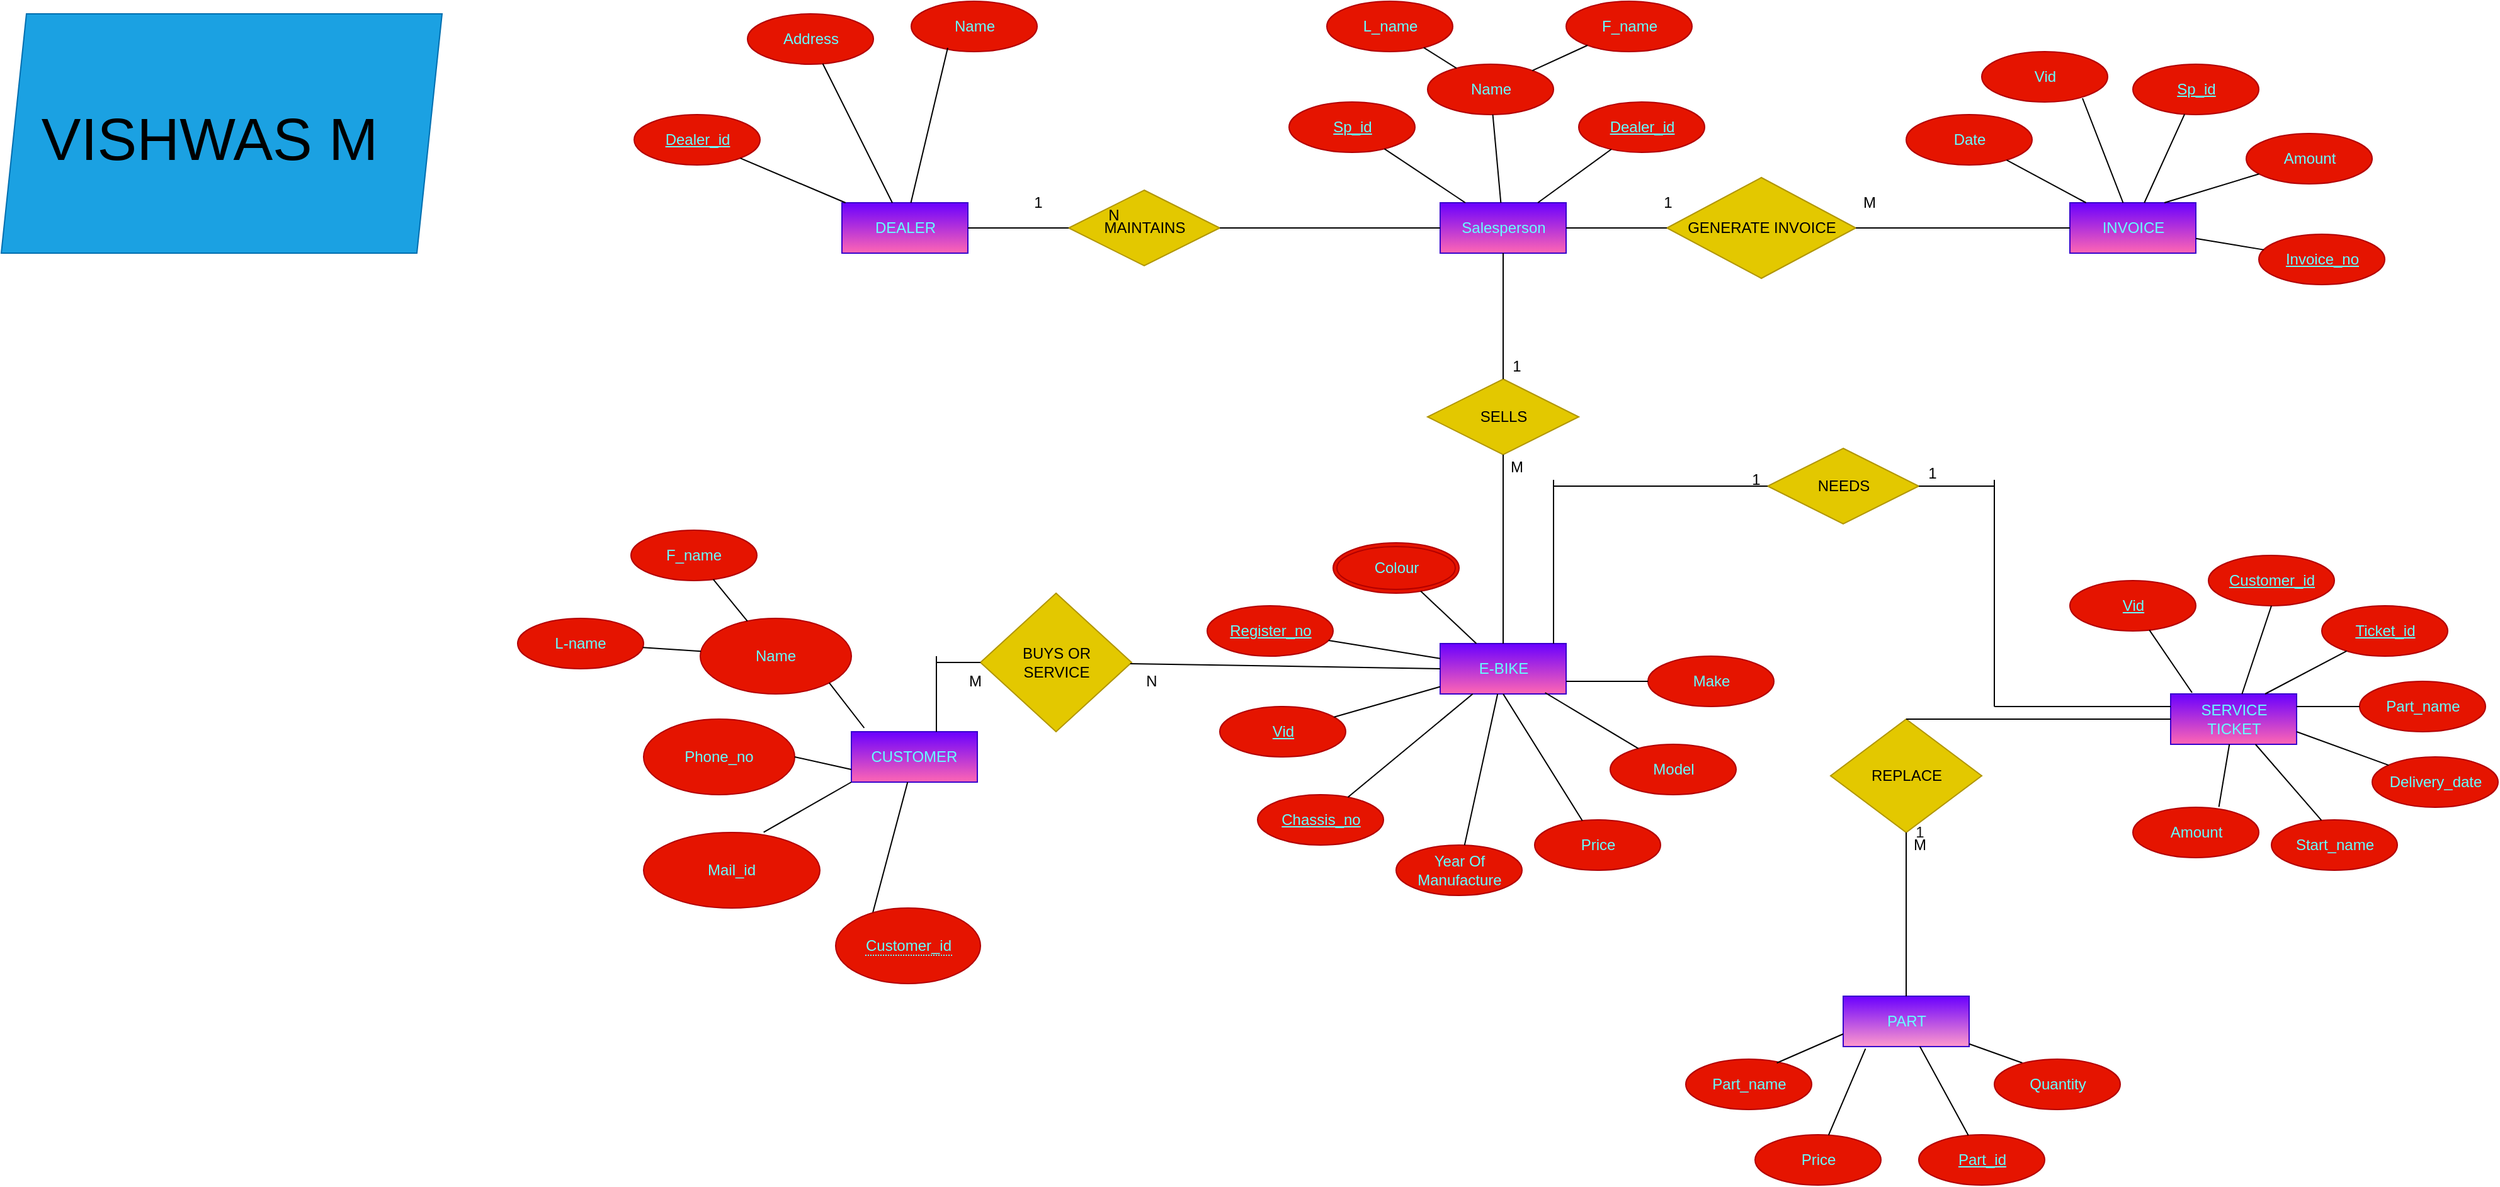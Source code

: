 <mxfile version="20.2.4" type="google"><diagram id="R2lEEEUBdFMjLlhIrx00" name="Page-1"><mxGraphModel grid="1" page="1" gridSize="10" guides="1" tooltips="1" connect="1" arrows="1" fold="1" pageScale="1" pageWidth="4681" pageHeight="3300" math="0" shadow="0" extFonts="Permanent Marker^https://fonts.googleapis.com/css?family=Permanent+Marker"><root><mxCell id="0"/><mxCell id="1" parent="0"/><mxCell id="lqCr8mgUIcPJCcZTDcPw-1" value="DEALER" style="whiteSpace=wrap;html=1;align=center;fillColor=#6a00ff;fontColor=#66FFFF;strokeColor=#3700CC;gradientColor=#FF66B3;" vertex="1" parent="1"><mxGeometry x="857.5" y="440" width="100" height="40" as="geometry"/></mxCell><mxCell id="lqCr8mgUIcPJCcZTDcPw-12" value="CUSTOMER" style="whiteSpace=wrap;html=1;align=center;fillColor=#6a00ff;fontColor=#66FFFF;strokeColor=#3700CC;gradientColor=#FF66B3;" vertex="1" parent="1"><mxGeometry x="865" y="860" width="100" height="40" as="geometry"/></mxCell><mxCell id="lqCr8mgUIcPJCcZTDcPw-13" value="MAINTAINS" style="shape=rhombus;perimeter=rhombusPerimeter;whiteSpace=wrap;html=1;align=center;fontColor=#000000;fillColor=#e3c800;strokeColor=#B09500;" vertex="1" parent="1"><mxGeometry x="1037.5" y="430" width="120" height="60" as="geometry"/></mxCell><mxCell id="lqCr8mgUIcPJCcZTDcPw-15" value="Phone_no" style="ellipse;whiteSpace=wrap;html=1;fillColor=#e51400;fontColor=#66FFFF;strokeColor=#B20000;" vertex="1" parent="1"><mxGeometry x="700" y="850" width="120" height="60" as="geometry"/></mxCell><mxCell id="lqCr8mgUIcPJCcZTDcPw-25" value="Mail_id" style="ellipse;whiteSpace=wrap;html=1;align=center;fillColor=#e51400;fontColor=#66FFFF;strokeColor=#B20000;" vertex="1" parent="1"><mxGeometry x="700" y="940" width="140" height="60" as="geometry"/></mxCell><mxCell id="lqCr8mgUIcPJCcZTDcPw-27" value="Name" style="ellipse;whiteSpace=wrap;html=1;fillColor=#e51400;fontColor=#66FFFF;strokeColor=#B20000;" vertex="1" parent="1"><mxGeometry x="745" y="770" width="120" height="60" as="geometry"/></mxCell><mxCell id="lqCr8mgUIcPJCcZTDcPw-31" value="" style="endArrow=none;html=1;rounded=0;exitX=0;exitY=1;exitDx=0;exitDy=0;entryX=0.681;entryY=-0.003;entryDx=0;entryDy=0;entryPerimeter=0;fontColor=#66FFFF;" edge="1" parent="1" source="lqCr8mgUIcPJCcZTDcPw-12" target="lqCr8mgUIcPJCcZTDcPw-25"><mxGeometry relative="1" as="geometry"><mxPoint x="880" y="930" as="sourcePoint"/><mxPoint x="1040" y="930" as="targetPoint"/></mxGeometry></mxCell><mxCell id="lqCr8mgUIcPJCcZTDcPw-33" value="" style="endArrow=none;html=1;rounded=0;exitX=1;exitY=1;exitDx=0;exitDy=0;entryX=0.102;entryY=-0.075;entryDx=0;entryDy=0;entryPerimeter=0;fontColor=#66FFFF;" edge="1" parent="1" source="lqCr8mgUIcPJCcZTDcPw-27" target="lqCr8mgUIcPJCcZTDcPw-12"><mxGeometry relative="1" as="geometry"><mxPoint x="880" y="930" as="sourcePoint"/><mxPoint x="1040" y="930" as="targetPoint"/></mxGeometry></mxCell><mxCell id="lqCr8mgUIcPJCcZTDcPw-34" value="" style="endArrow=none;html=1;rounded=0;exitX=1;exitY=0.5;exitDx=0;exitDy=0;entryX=0;entryY=0.75;entryDx=0;entryDy=0;fontColor=#66FFFF;" edge="1" parent="1" source="lqCr8mgUIcPJCcZTDcPw-15" target="lqCr8mgUIcPJCcZTDcPw-12"><mxGeometry relative="1" as="geometry"><mxPoint x="880" y="930" as="sourcePoint"/><mxPoint x="1040" y="930" as="targetPoint"/></mxGeometry></mxCell><mxCell id="lqCr8mgUIcPJCcZTDcPw-35" value="" style="endArrow=none;html=1;rounded=0;entryX=0;entryY=1;entryDx=0;entryDy=0;fontColor=#66FFFF;" edge="1" parent="1" source="lqCr8mgUIcPJCcZTDcPw-12" target="lqCr8mgUIcPJCcZTDcPw-69"><mxGeometry relative="1" as="geometry"><mxPoint x="880" y="930" as="sourcePoint"/><mxPoint x="902.763" y="930.631" as="targetPoint"/></mxGeometry></mxCell><mxCell id="lqCr8mgUIcPJCcZTDcPw-40" value="INVOICE" style="whiteSpace=wrap;html=1;align=center;fillColor=#6a00ff;fontColor=#66FFFF;strokeColor=#3700CC;gradientColor=#FF66B3;" vertex="1" parent="1"><mxGeometry x="1832.5" y="440" width="100" height="40" as="geometry"/></mxCell><mxCell id="lqCr8mgUIcPJCcZTDcPw-41" value="SERVICE TICKET" style="whiteSpace=wrap;html=1;align=center;fillColor=#6a00ff;fontColor=#66FFFF;strokeColor=#3700CC;gradientColor=#FF66B3;" vertex="1" parent="1"><mxGeometry x="1912.5" y="830" width="100" height="40" as="geometry"/></mxCell><mxCell id="lqCr8mgUIcPJCcZTDcPw-43" value="Amount" style="ellipse;whiteSpace=wrap;html=1;align=center;fillColor=#e51400;fontColor=#66FFFF;strokeColor=#B20000;" vertex="1" parent="1"><mxGeometry x="1972.5" y="385" width="100" height="40" as="geometry"/></mxCell><mxCell id="lqCr8mgUIcPJCcZTDcPw-44" value="Vid" style="ellipse;whiteSpace=wrap;html=1;align=center;fillColor=#e51400;fontColor=#66FFFF;strokeColor=#B20000;" vertex="1" parent="1"><mxGeometry x="1762.5" y="320" width="100" height="40" as="geometry"/></mxCell><mxCell id="lqCr8mgUIcPJCcZTDcPw-45" value="Delivery_date" style="ellipse;whiteSpace=wrap;html=1;align=center;fillColor=#e51400;fontColor=#66FFFF;strokeColor=#B20000;" vertex="1" parent="1"><mxGeometry x="2072.5" y="880" width="100" height="40" as="geometry"/></mxCell><mxCell id="lqCr8mgUIcPJCcZTDcPw-46" value="Start_name" style="ellipse;whiteSpace=wrap;html=1;align=center;fillColor=#e51400;fontColor=#66FFFF;strokeColor=#B20000;" vertex="1" parent="1"><mxGeometry x="1992.5" y="930" width="100" height="40" as="geometry"/></mxCell><mxCell id="lqCr8mgUIcPJCcZTDcPw-47" value="Amount" style="ellipse;whiteSpace=wrap;html=1;align=center;fillColor=#e51400;fontColor=#66FFFF;strokeColor=#B20000;" vertex="1" parent="1"><mxGeometry x="1882.5" y="920" width="100" height="40" as="geometry"/></mxCell><mxCell id="lqCr8mgUIcPJCcZTDcPw-48" value="Part_name" style="ellipse;whiteSpace=wrap;html=1;align=center;fillColor=#e51400;fontColor=#66FFFF;strokeColor=#B20000;" vertex="1" parent="1"><mxGeometry x="2062.5" y="820" width="100" height="40" as="geometry"/></mxCell><mxCell id="lqCr8mgUIcPJCcZTDcPw-50" value="Date" style="ellipse;whiteSpace=wrap;html=1;align=center;fillColor=#e51400;fontColor=#66FFFF;strokeColor=#B20000;" vertex="1" parent="1"><mxGeometry x="1702.5" y="370" width="100" height="40" as="geometry"/></mxCell><mxCell id="lqCr8mgUIcPJCcZTDcPw-55" value="Invoice_no" style="ellipse;whiteSpace=wrap;html=1;align=center;fontStyle=4;fillColor=#e51400;fontColor=#66FFFF;strokeColor=#B20000;" vertex="1" parent="1"><mxGeometry x="1982.5" y="465" width="100" height="40" as="geometry"/></mxCell><mxCell id="lqCr8mgUIcPJCcZTDcPw-56" value="Sp_id" style="ellipse;whiteSpace=wrap;html=1;align=center;fontStyle=4;fillColor=#e51400;fontColor=#66FFFF;strokeColor=#B20000;" vertex="1" parent="1"><mxGeometry x="1882.5" y="330" width="100" height="40" as="geometry"/></mxCell><mxCell id="lqCr8mgUIcPJCcZTDcPw-57" value="" style="endArrow=none;html=1;rounded=0;fontColor=#66FFFF;" edge="1" parent="1" source="lqCr8mgUIcPJCcZTDcPw-50" target="lqCr8mgUIcPJCcZTDcPw-40"><mxGeometry relative="1" as="geometry"><mxPoint x="1682.5" y="560" as="sourcePoint"/><mxPoint x="1842.5" y="560" as="targetPoint"/></mxGeometry></mxCell><mxCell id="lqCr8mgUIcPJCcZTDcPw-58" value="" style="endArrow=none;html=1;rounded=0;entryX=0.8;entryY=0.925;entryDx=0;entryDy=0;entryPerimeter=0;fontColor=#66FFFF;" edge="1" parent="1" source="lqCr8mgUIcPJCcZTDcPw-40" target="lqCr8mgUIcPJCcZTDcPw-44"><mxGeometry relative="1" as="geometry"><mxPoint x="1682.5" y="560" as="sourcePoint"/><mxPoint x="1842.5" y="560" as="targetPoint"/></mxGeometry></mxCell><mxCell id="lqCr8mgUIcPJCcZTDcPw-59" value="" style="endArrow=none;html=1;rounded=0;fontColor=#66FFFF;" edge="1" parent="1" source="lqCr8mgUIcPJCcZTDcPw-40" target="lqCr8mgUIcPJCcZTDcPw-56"><mxGeometry relative="1" as="geometry"><mxPoint x="1682.5" y="560" as="sourcePoint"/><mxPoint x="1842.5" y="560" as="targetPoint"/></mxGeometry></mxCell><mxCell id="lqCr8mgUIcPJCcZTDcPw-60" value="" style="endArrow=none;html=1;rounded=0;exitX=0.75;exitY=0;exitDx=0;exitDy=0;fontColor=#66FFFF;" edge="1" parent="1" source="lqCr8mgUIcPJCcZTDcPw-40" target="lqCr8mgUIcPJCcZTDcPw-43"><mxGeometry relative="1" as="geometry"><mxPoint x="1682.5" y="560" as="sourcePoint"/><mxPoint x="1842.5" y="560" as="targetPoint"/></mxGeometry></mxCell><mxCell id="lqCr8mgUIcPJCcZTDcPw-61" value="" style="endArrow=none;html=1;rounded=0;fontColor=#66FFFF;" edge="1" parent="1" source="lqCr8mgUIcPJCcZTDcPw-40" target="lqCr8mgUIcPJCcZTDcPw-55"><mxGeometry relative="1" as="geometry"><mxPoint x="1682.5" y="560" as="sourcePoint"/><mxPoint x="1842.5" y="560" as="targetPoint"/></mxGeometry></mxCell><mxCell id="lqCr8mgUIcPJCcZTDcPw-62" value="Dealer_id" style="ellipse;whiteSpace=wrap;html=1;align=center;fontStyle=4;fillColor=#e51400;fontColor=#66FFFF;strokeColor=#B20000;" vertex="1" parent="1"><mxGeometry x="692.5" y="370" width="100" height="40" as="geometry"/></mxCell><mxCell id="lqCr8mgUIcPJCcZTDcPw-63" value="Address" style="ellipse;whiteSpace=wrap;html=1;align=center;fillColor=#e51400;fontColor=#66FFFF;strokeColor=#B20000;" vertex="1" parent="1"><mxGeometry x="782.5" y="290" width="100" height="40" as="geometry"/></mxCell><mxCell id="lqCr8mgUIcPJCcZTDcPw-64" value="Name" style="ellipse;whiteSpace=wrap;html=1;align=center;fillColor=#e51400;fontColor=#66FFFF;strokeColor=#B20000;" vertex="1" parent="1"><mxGeometry x="912.5" y="280" width="100" height="40" as="geometry"/></mxCell><mxCell id="lqCr8mgUIcPJCcZTDcPw-65" value="" style="endArrow=none;html=1;rounded=0;entryX=0.29;entryY=0.925;entryDx=0;entryDy=0;entryPerimeter=0;fontColor=#66FFFF;" edge="1" parent="1" source="lqCr8mgUIcPJCcZTDcPw-1" target="lqCr8mgUIcPJCcZTDcPw-64"><mxGeometry relative="1" as="geometry"><mxPoint x="941.5" y="430" as="sourcePoint"/><mxPoint x="812.5" y="390" as="targetPoint"/></mxGeometry></mxCell><mxCell id="lqCr8mgUIcPJCcZTDcPw-66" value="" style="endArrow=none;html=1;rounded=0;fontColor=#66FFFF;" edge="1" parent="1" source="lqCr8mgUIcPJCcZTDcPw-1" target="lqCr8mgUIcPJCcZTDcPw-63"><mxGeometry relative="1" as="geometry"><mxPoint x="652.5" y="390" as="sourcePoint"/><mxPoint x="812.5" y="390" as="targetPoint"/></mxGeometry></mxCell><mxCell id="lqCr8mgUIcPJCcZTDcPw-68" value="" style="endArrow=none;html=1;rounded=0;fontColor=#66FFFF;" edge="1" parent="1" source="lqCr8mgUIcPJCcZTDcPw-62" target="lqCr8mgUIcPJCcZTDcPw-1"><mxGeometry relative="1" as="geometry"><mxPoint x="652.5" y="390" as="sourcePoint"/><mxPoint x="812.5" y="390" as="targetPoint"/></mxGeometry></mxCell><mxCell id="lqCr8mgUIcPJCcZTDcPw-69" value="&lt;span style=&quot;border-bottom: 1px dotted&quot;&gt;Customer_id&lt;/span&gt;" style="ellipse;whiteSpace=wrap;html=1;align=center;fillColor=#e51400;fontColor=#66FFFF;strokeColor=#B20000;" vertex="1" parent="1"><mxGeometry x="852.5" y="1000" width="115" height="60" as="geometry"/></mxCell><mxCell id="lqCr8mgUIcPJCcZTDcPw-70" value="L-name" style="ellipse;whiteSpace=wrap;html=1;align=center;fillColor=#e51400;fontColor=#66FFFF;strokeColor=#B20000;" vertex="1" parent="1"><mxGeometry x="600" y="770" width="100" height="40" as="geometry"/></mxCell><mxCell id="lqCr8mgUIcPJCcZTDcPw-71" value="F_name" style="ellipse;whiteSpace=wrap;html=1;align=center;fillColor=#e51400;fontColor=#66FFFF;strokeColor=#B20000;" vertex="1" parent="1"><mxGeometry x="690" y="700" width="100" height="40" as="geometry"/></mxCell><mxCell id="lqCr8mgUIcPJCcZTDcPw-72" value="" style="endArrow=none;html=1;rounded=0;fontColor=#66FFFF;" edge="1" parent="1" source="lqCr8mgUIcPJCcZTDcPw-71" target="lqCr8mgUIcPJCcZTDcPw-27"><mxGeometry relative="1" as="geometry"><mxPoint x="600" y="890" as="sourcePoint"/><mxPoint x="760" y="890" as="targetPoint"/></mxGeometry></mxCell><mxCell id="lqCr8mgUIcPJCcZTDcPw-73" value="" style="endArrow=none;html=1;rounded=0;fontColor=#66FFFF;" edge="1" parent="1" source="lqCr8mgUIcPJCcZTDcPw-70" target="lqCr8mgUIcPJCcZTDcPw-27"><mxGeometry relative="1" as="geometry"><mxPoint x="600" y="890" as="sourcePoint"/><mxPoint x="760" y="890" as="targetPoint"/></mxGeometry></mxCell><mxCell id="lqCr8mgUIcPJCcZTDcPw-74" value="Ticket_id" style="ellipse;whiteSpace=wrap;html=1;align=center;fontStyle=4;fillColor=#e51400;fontColor=#66FFFF;strokeColor=#B20000;" vertex="1" parent="1"><mxGeometry x="2032.5" y="760" width="100" height="40" as="geometry"/></mxCell><mxCell id="lqCr8mgUIcPJCcZTDcPw-75" value="Vid" style="ellipse;whiteSpace=wrap;html=1;align=center;fontStyle=4;fillColor=#e51400;fontColor=#66FFFF;strokeColor=#B20000;" vertex="1" parent="1"><mxGeometry x="1832.5" y="740" width="100" height="40" as="geometry"/></mxCell><mxCell id="lqCr8mgUIcPJCcZTDcPw-76" value="Customer_id" style="ellipse;whiteSpace=wrap;html=1;align=center;fontStyle=4;fillColor=#e51400;fontColor=#66FFFF;strokeColor=#B20000;" vertex="1" parent="1"><mxGeometry x="1942.5" y="720" width="100" height="40" as="geometry"/></mxCell><mxCell id="lqCr8mgUIcPJCcZTDcPw-77" value="" style="endArrow=none;html=1;rounded=0;entryX=0.17;entryY=-0.025;entryDx=0;entryDy=0;entryPerimeter=0;fontColor=#66FFFF;" edge="1" parent="1" source="lqCr8mgUIcPJCcZTDcPw-75" target="lqCr8mgUIcPJCcZTDcPw-41"><mxGeometry relative="1" as="geometry"><mxPoint x="2062.5" y="830" as="sourcePoint"/><mxPoint x="2222.5" y="830" as="targetPoint"/></mxGeometry></mxCell><mxCell id="lqCr8mgUIcPJCcZTDcPw-78" value="" style="endArrow=none;html=1;rounded=0;exitX=0.5;exitY=1;exitDx=0;exitDy=0;fontColor=#66FFFF;" edge="1" parent="1" source="lqCr8mgUIcPJCcZTDcPw-76" target="lqCr8mgUIcPJCcZTDcPw-41"><mxGeometry relative="1" as="geometry"><mxPoint x="2062.5" y="830" as="sourcePoint"/><mxPoint x="2222.5" y="830" as="targetPoint"/></mxGeometry></mxCell><mxCell id="lqCr8mgUIcPJCcZTDcPw-79" value="" style="endArrow=none;html=1;rounded=0;exitX=0.75;exitY=0;exitDx=0;exitDy=0;fontColor=#66FFFF;" edge="1" parent="1" source="lqCr8mgUIcPJCcZTDcPw-41" target="lqCr8mgUIcPJCcZTDcPw-74"><mxGeometry relative="1" as="geometry"><mxPoint x="2062.5" y="830" as="sourcePoint"/><mxPoint x="2222.5" y="830" as="targetPoint"/></mxGeometry></mxCell><mxCell id="lqCr8mgUIcPJCcZTDcPw-80" value="" style="endArrow=none;html=1;rounded=0;exitX=1;exitY=0.25;exitDx=0;exitDy=0;fontColor=#66FFFF;" edge="1" parent="1" source="lqCr8mgUIcPJCcZTDcPw-41" target="lqCr8mgUIcPJCcZTDcPw-48"><mxGeometry relative="1" as="geometry"><mxPoint x="2062.5" y="830" as="sourcePoint"/><mxPoint x="2222.5" y="830" as="targetPoint"/></mxGeometry></mxCell><mxCell id="lqCr8mgUIcPJCcZTDcPw-81" value="" style="endArrow=none;html=1;rounded=0;exitX=1;exitY=0.75;exitDx=0;exitDy=0;fontColor=#66FFFF;" edge="1" parent="1" source="lqCr8mgUIcPJCcZTDcPw-41" target="lqCr8mgUIcPJCcZTDcPw-45"><mxGeometry relative="1" as="geometry"><mxPoint x="2062.5" y="830" as="sourcePoint"/><mxPoint x="2222.5" y="830" as="targetPoint"/></mxGeometry></mxCell><mxCell id="lqCr8mgUIcPJCcZTDcPw-82" value="" style="endArrow=none;html=1;rounded=0;entryX=0.397;entryY=0.008;entryDx=0;entryDy=0;entryPerimeter=0;fontColor=#66FFFF;" edge="1" parent="1" source="lqCr8mgUIcPJCcZTDcPw-41" target="lqCr8mgUIcPJCcZTDcPw-46"><mxGeometry relative="1" as="geometry"><mxPoint x="2062.5" y="830" as="sourcePoint"/><mxPoint x="2222.5" y="830" as="targetPoint"/></mxGeometry></mxCell><mxCell id="lqCr8mgUIcPJCcZTDcPw-83" value="" style="endArrow=none;html=1;rounded=0;entryX=0.683;entryY=-0.008;entryDx=0;entryDy=0;entryPerimeter=0;fontColor=#66FFFF;" edge="1" parent="1" source="lqCr8mgUIcPJCcZTDcPw-41" target="lqCr8mgUIcPJCcZTDcPw-47"><mxGeometry relative="1" as="geometry"><mxPoint x="2062.5" y="830" as="sourcePoint"/><mxPoint x="2222.5" y="830" as="targetPoint"/></mxGeometry></mxCell><mxCell id="lqCr8mgUIcPJCcZTDcPw-84" value="PART" style="whiteSpace=wrap;html=1;align=center;fillColor=#6a00ff;fontColor=#66FFFF;strokeColor=#3700CC;gradientColor=#FF99CC;" vertex="1" parent="1"><mxGeometry x="1652.5" y="1070" width="100" height="40" as="geometry"/></mxCell><mxCell id="lqCr8mgUIcPJCcZTDcPw-86" value="Part_id" style="ellipse;whiteSpace=wrap;html=1;align=center;fontStyle=4;fillColor=#e51400;fontColor=#66FFFF;strokeColor=#B20000;" vertex="1" parent="1"><mxGeometry x="1712.5" y="1180" width="100" height="40" as="geometry"/></mxCell><mxCell id="lqCr8mgUIcPJCcZTDcPw-87" value="Price" style="ellipse;whiteSpace=wrap;html=1;align=center;fillColor=#e51400;fontColor=#66FFFF;strokeColor=#B20000;" vertex="1" parent="1"><mxGeometry x="1582.5" y="1180" width="100" height="40" as="geometry"/></mxCell><mxCell id="lqCr8mgUIcPJCcZTDcPw-88" value="Part_name" style="ellipse;whiteSpace=wrap;html=1;align=center;fillColor=#e51400;fontColor=#66FFFF;strokeColor=#B20000;" vertex="1" parent="1"><mxGeometry x="1527.5" y="1120" width="100" height="40" as="geometry"/></mxCell><mxCell id="lqCr8mgUIcPJCcZTDcPw-89" value="" style="endArrow=none;html=1;rounded=0;entryX=0.223;entryY=0.075;entryDx=0;entryDy=0;entryPerimeter=0;fontColor=#66FFFF;" edge="1" parent="1" source="lqCr8mgUIcPJCcZTDcPw-84"><mxGeometry relative="1" as="geometry"><mxPoint x="1622.5" y="1090" as="sourcePoint"/><mxPoint x="1794.8" y="1123" as="targetPoint"/></mxGeometry></mxCell><mxCell id="lqCr8mgUIcPJCcZTDcPw-90" value="" style="endArrow=none;html=1;rounded=0;fontColor=#66FFFF;" edge="1" parent="1" source="lqCr8mgUIcPJCcZTDcPw-86" target="lqCr8mgUIcPJCcZTDcPw-84"><mxGeometry relative="1" as="geometry"><mxPoint x="1622.5" y="1090" as="sourcePoint"/><mxPoint x="1782.5" y="1090" as="targetPoint"/></mxGeometry></mxCell><mxCell id="lqCr8mgUIcPJCcZTDcPw-91" value="" style="endArrow=none;html=1;rounded=0;entryX=0.177;entryY=1.042;entryDx=0;entryDy=0;entryPerimeter=0;fontColor=#66FFFF;" edge="1" parent="1" source="lqCr8mgUIcPJCcZTDcPw-87" target="lqCr8mgUIcPJCcZTDcPw-84"><mxGeometry relative="1" as="geometry"><mxPoint x="1622.5" y="1090" as="sourcePoint"/><mxPoint x="1782.5" y="1090" as="targetPoint"/></mxGeometry></mxCell><mxCell id="lqCr8mgUIcPJCcZTDcPw-92" value="" style="endArrow=none;html=1;rounded=0;exitX=0.723;exitY=0.075;exitDx=0;exitDy=0;exitPerimeter=0;entryX=0;entryY=0.75;entryDx=0;entryDy=0;fontColor=#66FFFF;" edge="1" parent="1" source="lqCr8mgUIcPJCcZTDcPw-88" target="lqCr8mgUIcPJCcZTDcPw-84"><mxGeometry relative="1" as="geometry"><mxPoint x="1622.5" y="1090" as="sourcePoint"/><mxPoint x="1782.5" y="1090" as="targetPoint"/></mxGeometry></mxCell><mxCell id="lqCr8mgUIcPJCcZTDcPw-94" value="Quantity" style="ellipse;whiteSpace=wrap;html=1;align=center;fillColor=#e51400;fontColor=#66FFFF;strokeColor=#B20000;" vertex="1" parent="1"><mxGeometry x="1772.5" y="1120" width="100" height="40" as="geometry"/></mxCell><mxCell id="lqCr8mgUIcPJCcZTDcPw-95" value="E-BIKE" style="whiteSpace=wrap;html=1;align=center;fillColor=#6a00ff;fontColor=#66FFFF;strokeColor=#3700CC;gradientColor=#FF66B3;" vertex="1" parent="1"><mxGeometry x="1332.5" y="790" width="100" height="40" as="geometry"/></mxCell><mxCell id="lqCr8mgUIcPJCcZTDcPw-96" value="Model" style="ellipse;whiteSpace=wrap;html=1;align=center;fillColor=#e51400;fontColor=#66FFFF;strokeColor=#B20000;" vertex="1" parent="1"><mxGeometry x="1467.5" y="870" width="100" height="40" as="geometry"/></mxCell><mxCell id="lqCr8mgUIcPJCcZTDcPw-97" value="Year Of Manufacture" style="ellipse;whiteSpace=wrap;html=1;align=center;fillColor=#e51400;fontColor=#66FFFF;strokeColor=#B20000;" vertex="1" parent="1"><mxGeometry x="1297.5" y="950" width="100" height="40" as="geometry"/></mxCell><mxCell id="lqCr8mgUIcPJCcZTDcPw-98" value="Price" style="ellipse;whiteSpace=wrap;html=1;align=center;fillColor=#e51400;fontColor=#66FFFF;strokeColor=#B20000;" vertex="1" parent="1"><mxGeometry x="1407.5" y="930" width="100" height="40" as="geometry"/></mxCell><mxCell id="lqCr8mgUIcPJCcZTDcPw-99" value="Make" style="ellipse;whiteSpace=wrap;html=1;align=center;fillColor=#e51400;fontColor=#66FFFF;strokeColor=#B20000;" vertex="1" parent="1"><mxGeometry x="1497.5" y="800" width="100" height="40" as="geometry"/></mxCell><mxCell id="lqCr8mgUIcPJCcZTDcPw-100" value="Register_no" style="ellipse;whiteSpace=wrap;html=1;align=center;fontStyle=4;fillColor=#e51400;fontColor=#66FFFF;strokeColor=#B20000;" vertex="1" parent="1"><mxGeometry x="1147.5" y="760" width="100" height="40" as="geometry"/></mxCell><mxCell id="lqCr8mgUIcPJCcZTDcPw-101" value="Vid" style="ellipse;whiteSpace=wrap;html=1;align=center;fontStyle=4;fillColor=#e51400;fontColor=#66FFFF;strokeColor=#B20000;" vertex="1" parent="1"><mxGeometry x="1157.5" y="840" width="100" height="40" as="geometry"/></mxCell><mxCell id="lqCr8mgUIcPJCcZTDcPw-102" value="Chassis_no" style="ellipse;whiteSpace=wrap;html=1;align=center;fontStyle=4;fillColor=#e51400;fontColor=#66FFFF;strokeColor=#B20000;" vertex="1" parent="1"><mxGeometry x="1187.5" y="910" width="100" height="40" as="geometry"/></mxCell><mxCell id="lqCr8mgUIcPJCcZTDcPw-103" value="Colour" style="ellipse;shape=doubleEllipse;margin=3;whiteSpace=wrap;html=1;align=center;fillColor=#e51400;fontColor=#66FFFF;strokeColor=#B20000;" vertex="1" parent="1"><mxGeometry x="1247.5" y="710" width="100" height="40" as="geometry"/></mxCell><mxCell id="lqCr8mgUIcPJCcZTDcPw-104" value="" style="endArrow=none;html=1;rounded=0;fontColor=#66FFFF;" edge="1" parent="1" source="lqCr8mgUIcPJCcZTDcPw-95" target="lqCr8mgUIcPJCcZTDcPw-102"><mxGeometry relative="1" as="geometry"><mxPoint x="1442.5" y="1000" as="sourcePoint"/><mxPoint x="1602.5" y="1000" as="targetPoint"/></mxGeometry></mxCell><mxCell id="lqCr8mgUIcPJCcZTDcPw-105" value="" style="endArrow=none;html=1;rounded=0;fontColor=#66FFFF;" edge="1" parent="1" source="lqCr8mgUIcPJCcZTDcPw-95" target="lqCr8mgUIcPJCcZTDcPw-101"><mxGeometry relative="1" as="geometry"><mxPoint x="1442.5" y="980" as="sourcePoint"/><mxPoint x="1602.5" y="980" as="targetPoint"/></mxGeometry></mxCell><mxCell id="lqCr8mgUIcPJCcZTDcPw-106" value="" style="endArrow=none;html=1;rounded=0;fontColor=#66FFFF;" edge="1" parent="1" source="lqCr8mgUIcPJCcZTDcPw-95" target="lqCr8mgUIcPJCcZTDcPw-100"><mxGeometry relative="1" as="geometry"><mxPoint x="1442.5" y="1010" as="sourcePoint"/><mxPoint x="1602.5" y="1010" as="targetPoint"/></mxGeometry></mxCell><mxCell id="lqCr8mgUIcPJCcZTDcPw-107" value="" style="endArrow=none;html=1;rounded=0;fontColor=#66FFFF;" edge="1" parent="1" source="lqCr8mgUIcPJCcZTDcPw-95" target="lqCr8mgUIcPJCcZTDcPw-103"><mxGeometry relative="1" as="geometry"><mxPoint x="1332.5" y="1040" as="sourcePoint"/><mxPoint x="1492.5" y="1040" as="targetPoint"/></mxGeometry></mxCell><mxCell id="lqCr8mgUIcPJCcZTDcPw-108" value="" style="endArrow=none;html=1;rounded=0;fontColor=#66FFFF;" edge="1" parent="1" source="lqCr8mgUIcPJCcZTDcPw-95" target="lqCr8mgUIcPJCcZTDcPw-97"><mxGeometry relative="1" as="geometry"><mxPoint x="1417.5" y="890" as="sourcePoint"/><mxPoint x="1577.5" y="890" as="targetPoint"/></mxGeometry></mxCell><mxCell id="lqCr8mgUIcPJCcZTDcPw-109" value="" style="endArrow=none;html=1;rounded=0;exitX=0.5;exitY=1;exitDx=0;exitDy=0;fontColor=#66FFFF;" edge="1" parent="1" source="lqCr8mgUIcPJCcZTDcPw-95" target="lqCr8mgUIcPJCcZTDcPw-98"><mxGeometry relative="1" as="geometry"><mxPoint x="1417.5" y="890" as="sourcePoint"/><mxPoint x="1577.5" y="890" as="targetPoint"/></mxGeometry></mxCell><mxCell id="lqCr8mgUIcPJCcZTDcPw-110" value="" style="endArrow=none;html=1;rounded=0;exitX=0.833;exitY=0.975;exitDx=0;exitDy=0;exitPerimeter=0;fontColor=#66FFFF;" edge="1" parent="1" source="lqCr8mgUIcPJCcZTDcPw-95" target="lqCr8mgUIcPJCcZTDcPw-96"><mxGeometry relative="1" as="geometry"><mxPoint x="1417.5" y="890" as="sourcePoint"/><mxPoint x="1577.5" y="890" as="targetPoint"/></mxGeometry></mxCell><mxCell id="lqCr8mgUIcPJCcZTDcPw-111" value="" style="endArrow=none;html=1;rounded=0;exitX=1;exitY=0.75;exitDx=0;exitDy=0;fontColor=#66FFFF;" edge="1" parent="1" source="lqCr8mgUIcPJCcZTDcPw-95" target="lqCr8mgUIcPJCcZTDcPw-99"><mxGeometry relative="1" as="geometry"><mxPoint x="1417.5" y="890" as="sourcePoint"/><mxPoint x="1577.5" y="890" as="targetPoint"/></mxGeometry></mxCell><mxCell id="lqCr8mgUIcPJCcZTDcPw-112" value="Salesperson" style="whiteSpace=wrap;html=1;align=center;fillColor=#6a00ff;fontColor=#66FFFF;strokeColor=#3700CC;gradientColor=#FF66B3;" vertex="1" parent="1"><mxGeometry x="1332.5" y="440" width="100" height="40" as="geometry"/></mxCell><mxCell id="lqCr8mgUIcPJCcZTDcPw-113" value="Sp_id" style="ellipse;whiteSpace=wrap;html=1;align=center;fontStyle=4;fillColor=#e51400;fontColor=#66FFFF;strokeColor=#B20000;" vertex="1" parent="1"><mxGeometry x="1212.5" y="360" width="100" height="40" as="geometry"/></mxCell><mxCell id="lqCr8mgUIcPJCcZTDcPw-114" value="Dealer_id" style="ellipse;whiteSpace=wrap;html=1;align=center;fontStyle=4;fillColor=#e51400;fontColor=#66FFFF;strokeColor=#B20000;" vertex="1" parent="1"><mxGeometry x="1442.5" y="360" width="100" height="40" as="geometry"/></mxCell><mxCell id="lqCr8mgUIcPJCcZTDcPw-115" value="F_name" style="ellipse;whiteSpace=wrap;html=1;align=center;fillColor=#e51400;fontColor=#66FFFF;strokeColor=#B20000;" vertex="1" parent="1"><mxGeometry x="1432.5" y="280" width="100" height="40" as="geometry"/></mxCell><mxCell id="lqCr8mgUIcPJCcZTDcPw-116" value="Name" style="ellipse;whiteSpace=wrap;html=1;align=center;fillColor=#e51400;fontColor=#66FFFF;strokeColor=#B20000;" vertex="1" parent="1"><mxGeometry x="1322.5" y="330" width="100" height="40" as="geometry"/></mxCell><mxCell id="lqCr8mgUIcPJCcZTDcPw-117" value="L_name" style="ellipse;whiteSpace=wrap;html=1;align=center;fillColor=#e51400;fontColor=#66FFFF;strokeColor=#B20000;" vertex="1" parent="1"><mxGeometry x="1242.5" y="280" width="100" height="40" as="geometry"/></mxCell><mxCell id="lqCr8mgUIcPJCcZTDcPw-118" value="" style="endArrow=none;html=1;rounded=0;fontColor=#66FFFF;" edge="1" parent="1" source="lqCr8mgUIcPJCcZTDcPw-113" target="lqCr8mgUIcPJCcZTDcPw-112"><mxGeometry relative="1" as="geometry"><mxPoint x="1182.5" y="430" as="sourcePoint"/><mxPoint x="1342.5" y="430" as="targetPoint"/></mxGeometry></mxCell><mxCell id="lqCr8mgUIcPJCcZTDcPw-119" value="" style="endArrow=none;html=1;rounded=0;fontColor=#66FFFF;" edge="1" parent="1" source="lqCr8mgUIcPJCcZTDcPw-112" target="lqCr8mgUIcPJCcZTDcPw-114"><mxGeometry relative="1" as="geometry"><mxPoint x="1182.5" y="430" as="sourcePoint"/><mxPoint x="1342.5" y="430" as="targetPoint"/></mxGeometry></mxCell><mxCell id="lqCr8mgUIcPJCcZTDcPw-120" value="" style="endArrow=none;html=1;rounded=0;fontColor=#66FFFF;" edge="1" parent="1" source="lqCr8mgUIcPJCcZTDcPw-116" target="lqCr8mgUIcPJCcZTDcPw-112"><mxGeometry relative="1" as="geometry"><mxPoint x="1182.5" y="430" as="sourcePoint"/><mxPoint x="1342.5" y="430" as="targetPoint"/></mxGeometry></mxCell><mxCell id="lqCr8mgUIcPJCcZTDcPw-121" value="" style="endArrow=none;html=1;rounded=0;fontColor=#66FFFF;" edge="1" parent="1" source="lqCr8mgUIcPJCcZTDcPw-116" target="lqCr8mgUIcPJCcZTDcPw-117"><mxGeometry relative="1" as="geometry"><mxPoint x="1182.5" y="430" as="sourcePoint"/><mxPoint x="1342.5" y="430" as="targetPoint"/></mxGeometry></mxCell><mxCell id="lqCr8mgUIcPJCcZTDcPw-122" value="" style="endArrow=none;html=1;rounded=0;fontColor=#66FFFF;" edge="1" parent="1" source="lqCr8mgUIcPJCcZTDcPw-116" target="lqCr8mgUIcPJCcZTDcPw-115"><mxGeometry relative="1" as="geometry"><mxPoint x="1182.5" y="430" as="sourcePoint"/><mxPoint x="1342.5" y="430" as="targetPoint"/></mxGeometry></mxCell><mxCell id="lqCr8mgUIcPJCcZTDcPw-124" value="" style="endArrow=none;html=1;rounded=0;fontColor=#66FFFF;" edge="1" parent="1" source="lqCr8mgUIcPJCcZTDcPw-1" target="lqCr8mgUIcPJCcZTDcPw-13"><mxGeometry relative="1" as="geometry"><mxPoint x="1052.5" y="660" as="sourcePoint"/><mxPoint x="1212.5" y="660" as="targetPoint"/></mxGeometry></mxCell><mxCell id="lqCr8mgUIcPJCcZTDcPw-125" value="1" style="text;html=1;align=center;verticalAlign=middle;resizable=0;points=[];autosize=1;strokeColor=none;fillColor=none;fontColor=default;" vertex="1" parent="1"><mxGeometry x="997.5" y="425" width="30" height="30" as="geometry"/></mxCell><mxCell id="lqCr8mgUIcPJCcZTDcPw-126" value="" style="endArrow=none;html=1;rounded=0;" edge="1" parent="1" source="lqCr8mgUIcPJCcZTDcPw-13" target="lqCr8mgUIcPJCcZTDcPw-112"><mxGeometry relative="1" as="geometry"><mxPoint x="1052.5" y="660" as="sourcePoint"/><mxPoint x="1212.5" y="660" as="targetPoint"/></mxGeometry></mxCell><mxCell id="lqCr8mgUIcPJCcZTDcPw-127" value="N" style="text;html=1;align=center;verticalAlign=middle;resizable=0;points=[];autosize=1;strokeColor=none;fillColor=none;fontColor=default;" vertex="1" parent="1"><mxGeometry x="1057.5" y="435" width="30" height="30" as="geometry"/></mxCell><mxCell id="lqCr8mgUIcPJCcZTDcPw-128" value="SELLS" style="shape=rhombus;perimeter=rhombusPerimeter;whiteSpace=wrap;html=1;align=center;fontColor=#000000;fillColor=#e3c800;strokeColor=#B09500;" vertex="1" parent="1"><mxGeometry x="1322.5" y="580" width="120" height="60" as="geometry"/></mxCell><mxCell id="lqCr8mgUIcPJCcZTDcPw-129" value="" style="endArrow=none;html=1;rounded=0;" edge="1" parent="1" source="lqCr8mgUIcPJCcZTDcPw-128" target="lqCr8mgUIcPJCcZTDcPw-95"><mxGeometry relative="1" as="geometry"><mxPoint x="1492.5" y="660" as="sourcePoint"/><mxPoint x="1652.5" y="660" as="targetPoint"/></mxGeometry></mxCell><mxCell id="lqCr8mgUIcPJCcZTDcPw-130" value="" style="endArrow=none;html=1;rounded=0;fontColor=#66FFFF;" edge="1" parent="1" source="lqCr8mgUIcPJCcZTDcPw-112" target="lqCr8mgUIcPJCcZTDcPw-128"><mxGeometry relative="1" as="geometry"><mxPoint x="1492.5" y="660" as="sourcePoint"/><mxPoint x="1652.5" y="660" as="targetPoint"/></mxGeometry></mxCell><mxCell id="lqCr8mgUIcPJCcZTDcPw-131" value="1" style="text;html=1;align=center;verticalAlign=middle;resizable=0;points=[];autosize=1;strokeColor=none;fillColor=none;fontColor=default;" vertex="1" parent="1"><mxGeometry x="1377.5" y="555" width="30" height="30" as="geometry"/></mxCell><mxCell id="lqCr8mgUIcPJCcZTDcPw-132" value="M" style="text;html=1;align=center;verticalAlign=middle;resizable=0;points=[];autosize=1;strokeColor=none;fillColor=none;fontColor=default;" vertex="1" parent="1"><mxGeometry x="1377.5" y="635" width="30" height="30" as="geometry"/></mxCell><mxCell id="lqCr8mgUIcPJCcZTDcPw-133" value="GENERATE INVOICE" style="shape=rhombus;perimeter=rhombusPerimeter;whiteSpace=wrap;html=1;align=center;fontColor=#000000;fillColor=#e3c800;strokeColor=#B09500;" vertex="1" parent="1"><mxGeometry x="1512.5" y="420" width="150" height="80" as="geometry"/></mxCell><mxCell id="lqCr8mgUIcPJCcZTDcPw-134" value="" style="endArrow=none;html=1;rounded=0;" edge="1" parent="1" source="lqCr8mgUIcPJCcZTDcPw-133" target="lqCr8mgUIcPJCcZTDcPw-40"><mxGeometry relative="1" as="geometry"><mxPoint x="1622.5" y="470" as="sourcePoint"/><mxPoint x="1782.5" y="470" as="targetPoint"/></mxGeometry></mxCell><mxCell id="lqCr8mgUIcPJCcZTDcPw-135" value="" style="endArrow=none;html=1;rounded=0;fontColor=#66FFFF;" edge="1" parent="1" source="lqCr8mgUIcPJCcZTDcPw-112" target="lqCr8mgUIcPJCcZTDcPw-133"><mxGeometry relative="1" as="geometry"><mxPoint x="1722.5" y="470" as="sourcePoint"/><mxPoint x="1882.5" y="470" as="targetPoint"/></mxGeometry></mxCell><mxCell id="lqCr8mgUIcPJCcZTDcPw-136" value="1" style="text;html=1;align=center;verticalAlign=middle;resizable=0;points=[];autosize=1;strokeColor=none;fillColor=none;fontColor=default;" vertex="1" parent="1"><mxGeometry x="1497.5" y="425" width="30" height="30" as="geometry"/></mxCell><mxCell id="lqCr8mgUIcPJCcZTDcPw-137" value="M" style="text;html=1;align=center;verticalAlign=middle;resizable=0;points=[];autosize=1;strokeColor=none;fillColor=none;" vertex="1" parent="1"><mxGeometry x="1657.5" y="425" width="30" height="30" as="geometry"/></mxCell><mxCell id="lqCr8mgUIcPJCcZTDcPw-138" value="REPLACE" style="shape=rhombus;perimeter=rhombusPerimeter;whiteSpace=wrap;html=1;align=center;fontColor=#000000;fillColor=#e3c800;strokeColor=#B09500;" vertex="1" parent="1"><mxGeometry x="1642.5" y="850" width="120" height="90" as="geometry"/></mxCell><mxCell id="lqCr8mgUIcPJCcZTDcPw-139" value="" style="endArrow=none;html=1;rounded=0;entryX=0;entryY=0.5;entryDx=0;entryDy=0;fontColor=#66FFFF;" edge="1" parent="1" target="lqCr8mgUIcPJCcZTDcPw-41"><mxGeometry relative="1" as="geometry"><mxPoint x="1702.5" y="850" as="sourcePoint"/><mxPoint x="1922.5" y="1040" as="targetPoint"/></mxGeometry></mxCell><mxCell id="lqCr8mgUIcPJCcZTDcPw-140" value="" style="endArrow=none;html=1;rounded=0;fontColor=#66FFFF;" edge="1" parent="1" source="lqCr8mgUIcPJCcZTDcPw-138" target="lqCr8mgUIcPJCcZTDcPw-84"><mxGeometry relative="1" as="geometry"><mxPoint x="1762.5" y="940" as="sourcePoint"/><mxPoint x="1922.5" y="940" as="targetPoint"/></mxGeometry></mxCell><mxCell id="lqCr8mgUIcPJCcZTDcPw-141" value="" style="endArrow=none;html=1;rounded=0;entryX=0.5;entryY=0;entryDx=0;entryDy=0;fontColor=#66FFFF;" edge="1" parent="1" target="lqCr8mgUIcPJCcZTDcPw-138"><mxGeometry relative="1" as="geometry"><mxPoint x="1702.5" y="850" as="sourcePoint"/><mxPoint x="1922.5" y="1040" as="targetPoint"/></mxGeometry></mxCell><mxCell id="lqCr8mgUIcPJCcZTDcPw-142" value="1" style="text;html=1;align=center;verticalAlign=middle;resizable=0;points=[];autosize=1;strokeColor=none;fillColor=none;fontColor=#1A1A1A;" vertex="1" parent="1"><mxGeometry x="1697.5" y="925" width="30" height="30" as="geometry"/></mxCell><mxCell id="lqCr8mgUIcPJCcZTDcPw-143" value="M" style="text;html=1;align=center;verticalAlign=middle;resizable=0;points=[];autosize=1;strokeColor=none;fillColor=none;" vertex="1" parent="1"><mxGeometry x="1697.5" y="935" width="30" height="30" as="geometry"/></mxCell><mxCell id="lqCr8mgUIcPJCcZTDcPw-144" value="NEEDS" style="shape=rhombus;perimeter=rhombusPerimeter;whiteSpace=wrap;html=1;align=center;fontColor=#000000;fillColor=#e3c800;strokeColor=#B09500;" vertex="1" parent="1"><mxGeometry x="1592.5" y="635" width="120" height="60" as="geometry"/></mxCell><mxCell id="lqCr8mgUIcPJCcZTDcPw-145" value="" style="endArrow=none;html=1;rounded=0;entryX=0;entryY=0.5;entryDx=0;entryDy=0;fontColor=#66FFFF;" edge="1" parent="1" target="lqCr8mgUIcPJCcZTDcPw-144"><mxGeometry relative="1" as="geometry"><mxPoint x="1422.5" y="665" as="sourcePoint"/><mxPoint x="1612.5" y="750" as="targetPoint"/></mxGeometry></mxCell><mxCell id="lqCr8mgUIcPJCcZTDcPw-146" value="" style="endArrow=none;html=1;rounded=0;fontColor=#66FFFF;" edge="1" parent="1"><mxGeometry relative="1" as="geometry"><mxPoint x="1422.5" y="790" as="sourcePoint"/><mxPoint x="1422.5" y="660" as="targetPoint"/></mxGeometry></mxCell><mxCell id="lqCr8mgUIcPJCcZTDcPw-147" value="" style="endArrow=none;html=1;rounded=0;" edge="1" parent="1"><mxGeometry relative="1" as="geometry"><mxPoint x="1772.5" y="660" as="sourcePoint"/><mxPoint x="1772.5" y="840" as="targetPoint"/></mxGeometry></mxCell><mxCell id="lqCr8mgUIcPJCcZTDcPw-148" value="" style="endArrow=none;html=1;rounded=0;entryX=0;entryY=0.25;entryDx=0;entryDy=0;fontColor=#66FFFF;" edge="1" parent="1" target="lqCr8mgUIcPJCcZTDcPw-41"><mxGeometry relative="1" as="geometry"><mxPoint x="1772.5" y="840" as="sourcePoint"/><mxPoint x="1612.5" y="750" as="targetPoint"/></mxGeometry></mxCell><mxCell id="lqCr8mgUIcPJCcZTDcPw-149" value="" style="endArrow=none;html=1;rounded=0;exitX=1;exitY=0.5;exitDx=0;exitDy=0;fontColor=#66FFFF;" edge="1" parent="1" source="lqCr8mgUIcPJCcZTDcPw-144"><mxGeometry relative="1" as="geometry"><mxPoint x="1452.5" y="750" as="sourcePoint"/><mxPoint x="1772.5" y="665" as="targetPoint"/></mxGeometry></mxCell><mxCell id="lqCr8mgUIcPJCcZTDcPw-150" value="1" style="text;html=1;align=center;verticalAlign=middle;resizable=0;points=[];autosize=1;strokeColor=none;fillColor=none;fontColor=default;" vertex="1" parent="1"><mxGeometry x="1567.5" y="645" width="30" height="30" as="geometry"/></mxCell><mxCell id="lqCr8mgUIcPJCcZTDcPw-151" value="1" style="text;html=1;align=center;verticalAlign=middle;resizable=0;points=[];autosize=1;strokeColor=none;fillColor=none;fontColor=default;" vertex="1" parent="1"><mxGeometry x="1707.5" y="640" width="30" height="30" as="geometry"/></mxCell><mxCell id="lqCr8mgUIcPJCcZTDcPw-152" value="BUYS OR &lt;br&gt;SERVICE" style="shape=rhombus;perimeter=rhombusPerimeter;whiteSpace=wrap;html=1;align=center;fontColor=#000000;fillColor=#e3c800;strokeColor=#B09500;" vertex="1" parent="1"><mxGeometry x="967.5" y="750" width="120" height="110" as="geometry"/></mxCell><mxCell id="lqCr8mgUIcPJCcZTDcPw-153" value="" style="endArrow=none;html=1;rounded=0;entryX=0;entryY=0.5;entryDx=0;entryDy=0;" edge="1" parent="1" source="lqCr8mgUIcPJCcZTDcPw-152" target="lqCr8mgUIcPJCcZTDcPw-95"><mxGeometry relative="1" as="geometry"><mxPoint x="1032.5" y="750" as="sourcePoint"/><mxPoint x="1192.5" y="750" as="targetPoint"/></mxGeometry></mxCell><mxCell id="lqCr8mgUIcPJCcZTDcPw-155" value="" style="endArrow=none;html=1;rounded=0;exitX=0;exitY=0.5;exitDx=0;exitDy=0;fontColor=#66FFFF;" edge="1" parent="1" source="lqCr8mgUIcPJCcZTDcPw-152"><mxGeometry relative="1" as="geometry"><mxPoint x="1032.5" y="750" as="sourcePoint"/><mxPoint x="932.5" y="805" as="targetPoint"/></mxGeometry></mxCell><mxCell id="lqCr8mgUIcPJCcZTDcPw-156" value="" style="endArrow=none;html=1;rounded=0;fontColor=#66FFFF;" edge="1" parent="1"><mxGeometry relative="1" as="geometry"><mxPoint x="932.5" y="800" as="sourcePoint"/><mxPoint x="932.5" y="860" as="targetPoint"/></mxGeometry></mxCell><mxCell id="lqCr8mgUIcPJCcZTDcPw-157" value="M" style="text;html=1;align=center;verticalAlign=middle;resizable=0;points=[];autosize=1;strokeColor=none;fillColor=none;fontColor=default;" vertex="1" parent="1"><mxGeometry x="947.5" y="805" width="30" height="30" as="geometry"/></mxCell><mxCell id="lqCr8mgUIcPJCcZTDcPw-158" value="N" style="text;html=1;align=center;verticalAlign=middle;resizable=0;points=[];autosize=1;strokeColor=none;fillColor=none;fontColor=default;" vertex="1" parent="1"><mxGeometry x="1087.5" y="805" width="30" height="30" as="geometry"/></mxCell><mxCell id="lqCr8mgUIcPJCcZTDcPw-160" value="" style="shape=parallelogram;perimeter=parallelogramPerimeter;whiteSpace=wrap;html=1;fixedSize=1;fontColor=#ffffff;fillColor=#1ba1e2;strokeColor=#006EAF;" vertex="1" parent="1"><mxGeometry x="190" y="290" width="350" height="190" as="geometry"/></mxCell><mxCell id="lqCr8mgUIcPJCcZTDcPw-161" value="VISHWAS M" style="text;html=1;align=center;verticalAlign=middle;resizable=0;points=[];autosize=1;strokeColor=none;fillColor=none;fontColor=default;fontSize=47;gradientColor=none;" vertex="1" parent="1"><mxGeometry x="210" y="355" width="290" height="70" as="geometry"/></mxCell></root></mxGraphModel></diagram></mxfile>